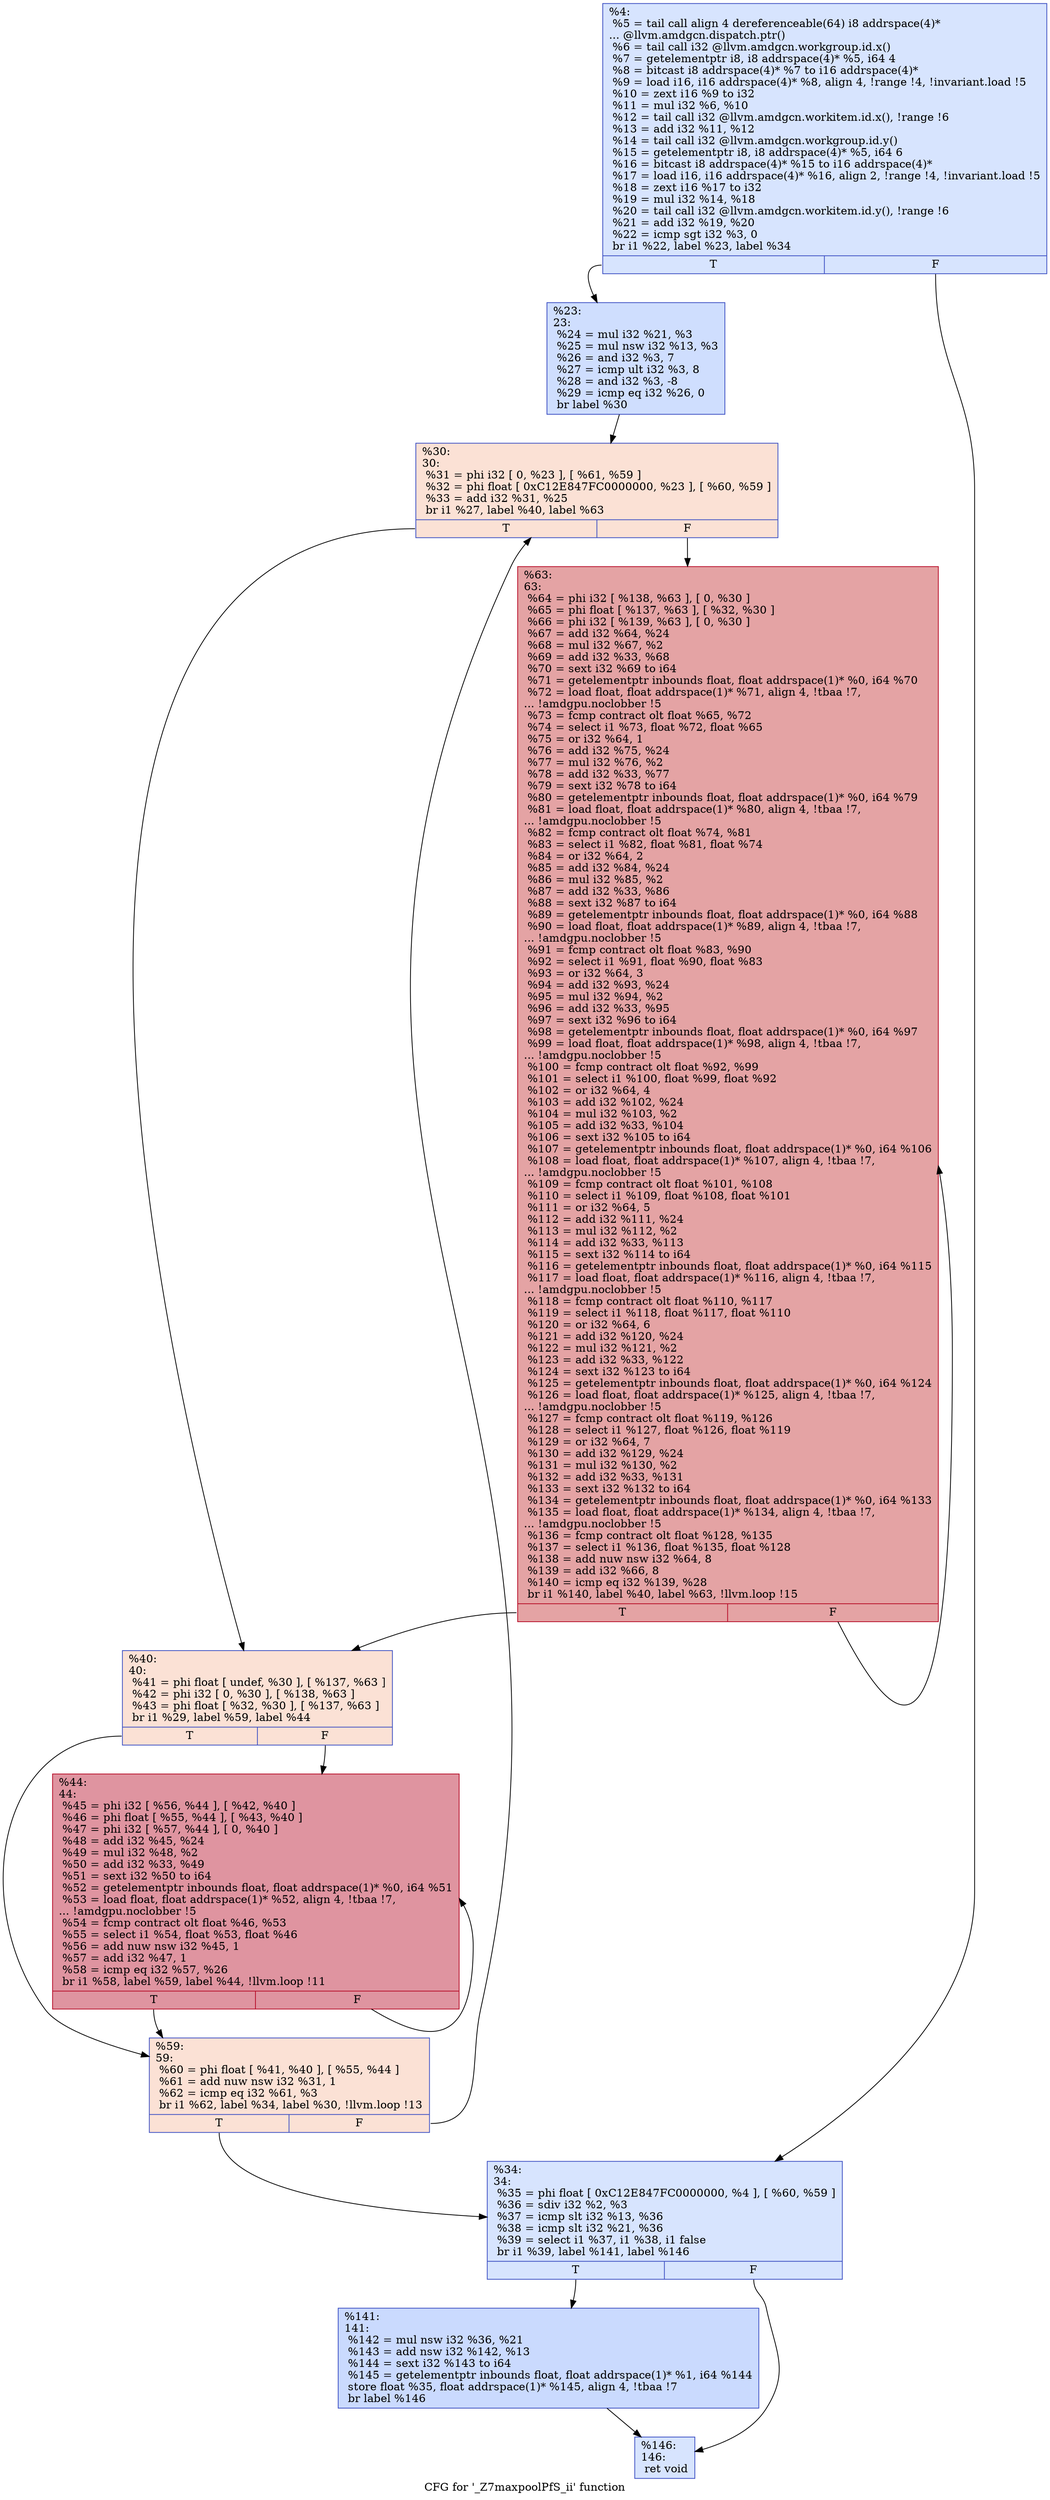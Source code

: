 digraph "CFG for '_Z7maxpoolPfS_ii' function" {
	label="CFG for '_Z7maxpoolPfS_ii' function";

	Node0x56ef720 [shape=record,color="#3d50c3ff", style=filled, fillcolor="#a5c3fe70",label="{%4:\l  %5 = tail call align 4 dereferenceable(64) i8 addrspace(4)*\l... @llvm.amdgcn.dispatch.ptr()\l  %6 = tail call i32 @llvm.amdgcn.workgroup.id.x()\l  %7 = getelementptr i8, i8 addrspace(4)* %5, i64 4\l  %8 = bitcast i8 addrspace(4)* %7 to i16 addrspace(4)*\l  %9 = load i16, i16 addrspace(4)* %8, align 4, !range !4, !invariant.load !5\l  %10 = zext i16 %9 to i32\l  %11 = mul i32 %6, %10\l  %12 = tail call i32 @llvm.amdgcn.workitem.id.x(), !range !6\l  %13 = add i32 %11, %12\l  %14 = tail call i32 @llvm.amdgcn.workgroup.id.y()\l  %15 = getelementptr i8, i8 addrspace(4)* %5, i64 6\l  %16 = bitcast i8 addrspace(4)* %15 to i16 addrspace(4)*\l  %17 = load i16, i16 addrspace(4)* %16, align 2, !range !4, !invariant.load !5\l  %18 = zext i16 %17 to i32\l  %19 = mul i32 %14, %18\l  %20 = tail call i32 @llvm.amdgcn.workitem.id.y(), !range !6\l  %21 = add i32 %19, %20\l  %22 = icmp sgt i32 %3, 0\l  br i1 %22, label %23, label %34\l|{<s0>T|<s1>F}}"];
	Node0x56ef720:s0 -> Node0x56f3080;
	Node0x56ef720:s1 -> Node0x56f3110;
	Node0x56f3080 [shape=record,color="#3d50c3ff", style=filled, fillcolor="#93b5fe70",label="{%23:\l23:                                               \l  %24 = mul i32 %21, %3\l  %25 = mul nsw i32 %13, %3\l  %26 = and i32 %3, 7\l  %27 = icmp ult i32 %3, 8\l  %28 = and i32 %3, -8\l  %29 = icmp eq i32 %26, 0\l  br label %30\l}"];
	Node0x56f3080 -> Node0x56f3640;
	Node0x56f3640 [shape=record,color="#3d50c3ff", style=filled, fillcolor="#f7bca170",label="{%30:\l30:                                               \l  %31 = phi i32 [ 0, %23 ], [ %61, %59 ]\l  %32 = phi float [ 0xC12E847FC0000000, %23 ], [ %60, %59 ]\l  %33 = add i32 %31, %25\l  br i1 %27, label %40, label %63\l|{<s0>T|<s1>F}}"];
	Node0x56f3640:s0 -> Node0x56f1920;
	Node0x56f3640:s1 -> Node0x56f4630;
	Node0x56f3110 [shape=record,color="#3d50c3ff", style=filled, fillcolor="#a5c3fe70",label="{%34:\l34:                                               \l  %35 = phi float [ 0xC12E847FC0000000, %4 ], [ %60, %59 ]\l  %36 = sdiv i32 %2, %3\l  %37 = icmp slt i32 %13, %36\l  %38 = icmp slt i32 %21, %36\l  %39 = select i1 %37, i1 %38, i1 false\l  br i1 %39, label %141, label %146\l|{<s0>T|<s1>F}}"];
	Node0x56f3110:s0 -> Node0x56f4a80;
	Node0x56f3110:s1 -> Node0x56f4ad0;
	Node0x56f1920 [shape=record,color="#3d50c3ff", style=filled, fillcolor="#f7bca170",label="{%40:\l40:                                               \l  %41 = phi float [ undef, %30 ], [ %137, %63 ]\l  %42 = phi i32 [ 0, %30 ], [ %138, %63 ]\l  %43 = phi float [ %32, %30 ], [ %137, %63 ]\l  br i1 %29, label %59, label %44\l|{<s0>T|<s1>F}}"];
	Node0x56f1920:s0 -> Node0x56f3730;
	Node0x56f1920:s1 -> Node0x56f52e0;
	Node0x56f52e0 [shape=record,color="#b70d28ff", style=filled, fillcolor="#b70d2870",label="{%44:\l44:                                               \l  %45 = phi i32 [ %56, %44 ], [ %42, %40 ]\l  %46 = phi float [ %55, %44 ], [ %43, %40 ]\l  %47 = phi i32 [ %57, %44 ], [ 0, %40 ]\l  %48 = add i32 %45, %24\l  %49 = mul i32 %48, %2\l  %50 = add i32 %33, %49\l  %51 = sext i32 %50 to i64\l  %52 = getelementptr inbounds float, float addrspace(1)* %0, i64 %51\l  %53 = load float, float addrspace(1)* %52, align 4, !tbaa !7,\l... !amdgpu.noclobber !5\l  %54 = fcmp contract olt float %46, %53\l  %55 = select i1 %54, float %53, float %46\l  %56 = add nuw nsw i32 %45, 1\l  %57 = add i32 %47, 1\l  %58 = icmp eq i32 %57, %26\l  br i1 %58, label %59, label %44, !llvm.loop !11\l|{<s0>T|<s1>F}}"];
	Node0x56f52e0:s0 -> Node0x56f3730;
	Node0x56f52e0:s1 -> Node0x56f52e0;
	Node0x56f3730 [shape=record,color="#3d50c3ff", style=filled, fillcolor="#f7bca170",label="{%59:\l59:                                               \l  %60 = phi float [ %41, %40 ], [ %55, %44 ]\l  %61 = add nuw nsw i32 %31, 1\l  %62 = icmp eq i32 %61, %3\l  br i1 %62, label %34, label %30, !llvm.loop !13\l|{<s0>T|<s1>F}}"];
	Node0x56f3730:s0 -> Node0x56f3110;
	Node0x56f3730:s1 -> Node0x56f3640;
	Node0x56f4630 [shape=record,color="#b70d28ff", style=filled, fillcolor="#c32e3170",label="{%63:\l63:                                               \l  %64 = phi i32 [ %138, %63 ], [ 0, %30 ]\l  %65 = phi float [ %137, %63 ], [ %32, %30 ]\l  %66 = phi i32 [ %139, %63 ], [ 0, %30 ]\l  %67 = add i32 %64, %24\l  %68 = mul i32 %67, %2\l  %69 = add i32 %33, %68\l  %70 = sext i32 %69 to i64\l  %71 = getelementptr inbounds float, float addrspace(1)* %0, i64 %70\l  %72 = load float, float addrspace(1)* %71, align 4, !tbaa !7,\l... !amdgpu.noclobber !5\l  %73 = fcmp contract olt float %65, %72\l  %74 = select i1 %73, float %72, float %65\l  %75 = or i32 %64, 1\l  %76 = add i32 %75, %24\l  %77 = mul i32 %76, %2\l  %78 = add i32 %33, %77\l  %79 = sext i32 %78 to i64\l  %80 = getelementptr inbounds float, float addrspace(1)* %0, i64 %79\l  %81 = load float, float addrspace(1)* %80, align 4, !tbaa !7,\l... !amdgpu.noclobber !5\l  %82 = fcmp contract olt float %74, %81\l  %83 = select i1 %82, float %81, float %74\l  %84 = or i32 %64, 2\l  %85 = add i32 %84, %24\l  %86 = mul i32 %85, %2\l  %87 = add i32 %33, %86\l  %88 = sext i32 %87 to i64\l  %89 = getelementptr inbounds float, float addrspace(1)* %0, i64 %88\l  %90 = load float, float addrspace(1)* %89, align 4, !tbaa !7,\l... !amdgpu.noclobber !5\l  %91 = fcmp contract olt float %83, %90\l  %92 = select i1 %91, float %90, float %83\l  %93 = or i32 %64, 3\l  %94 = add i32 %93, %24\l  %95 = mul i32 %94, %2\l  %96 = add i32 %33, %95\l  %97 = sext i32 %96 to i64\l  %98 = getelementptr inbounds float, float addrspace(1)* %0, i64 %97\l  %99 = load float, float addrspace(1)* %98, align 4, !tbaa !7,\l... !amdgpu.noclobber !5\l  %100 = fcmp contract olt float %92, %99\l  %101 = select i1 %100, float %99, float %92\l  %102 = or i32 %64, 4\l  %103 = add i32 %102, %24\l  %104 = mul i32 %103, %2\l  %105 = add i32 %33, %104\l  %106 = sext i32 %105 to i64\l  %107 = getelementptr inbounds float, float addrspace(1)* %0, i64 %106\l  %108 = load float, float addrspace(1)* %107, align 4, !tbaa !7,\l... !amdgpu.noclobber !5\l  %109 = fcmp contract olt float %101, %108\l  %110 = select i1 %109, float %108, float %101\l  %111 = or i32 %64, 5\l  %112 = add i32 %111, %24\l  %113 = mul i32 %112, %2\l  %114 = add i32 %33, %113\l  %115 = sext i32 %114 to i64\l  %116 = getelementptr inbounds float, float addrspace(1)* %0, i64 %115\l  %117 = load float, float addrspace(1)* %116, align 4, !tbaa !7,\l... !amdgpu.noclobber !5\l  %118 = fcmp contract olt float %110, %117\l  %119 = select i1 %118, float %117, float %110\l  %120 = or i32 %64, 6\l  %121 = add i32 %120, %24\l  %122 = mul i32 %121, %2\l  %123 = add i32 %33, %122\l  %124 = sext i32 %123 to i64\l  %125 = getelementptr inbounds float, float addrspace(1)* %0, i64 %124\l  %126 = load float, float addrspace(1)* %125, align 4, !tbaa !7,\l... !amdgpu.noclobber !5\l  %127 = fcmp contract olt float %119, %126\l  %128 = select i1 %127, float %126, float %119\l  %129 = or i32 %64, 7\l  %130 = add i32 %129, %24\l  %131 = mul i32 %130, %2\l  %132 = add i32 %33, %131\l  %133 = sext i32 %132 to i64\l  %134 = getelementptr inbounds float, float addrspace(1)* %0, i64 %133\l  %135 = load float, float addrspace(1)* %134, align 4, !tbaa !7,\l... !amdgpu.noclobber !5\l  %136 = fcmp contract olt float %128, %135\l  %137 = select i1 %136, float %135, float %128\l  %138 = add nuw nsw i32 %64, 8\l  %139 = add i32 %66, 8\l  %140 = icmp eq i32 %139, %28\l  br i1 %140, label %40, label %63, !llvm.loop !15\l|{<s0>T|<s1>F}}"];
	Node0x56f4630:s0 -> Node0x56f1920;
	Node0x56f4630:s1 -> Node0x56f4630;
	Node0x56f4a80 [shape=record,color="#3d50c3ff", style=filled, fillcolor="#88abfd70",label="{%141:\l141:                                              \l  %142 = mul nsw i32 %36, %21\l  %143 = add nsw i32 %142, %13\l  %144 = sext i32 %143 to i64\l  %145 = getelementptr inbounds float, float addrspace(1)* %1, i64 %144\l  store float %35, float addrspace(1)* %145, align 4, !tbaa !7\l  br label %146\l}"];
	Node0x56f4a80 -> Node0x56f4ad0;
	Node0x56f4ad0 [shape=record,color="#3d50c3ff", style=filled, fillcolor="#a5c3fe70",label="{%146:\l146:                                              \l  ret void\l}"];
}
